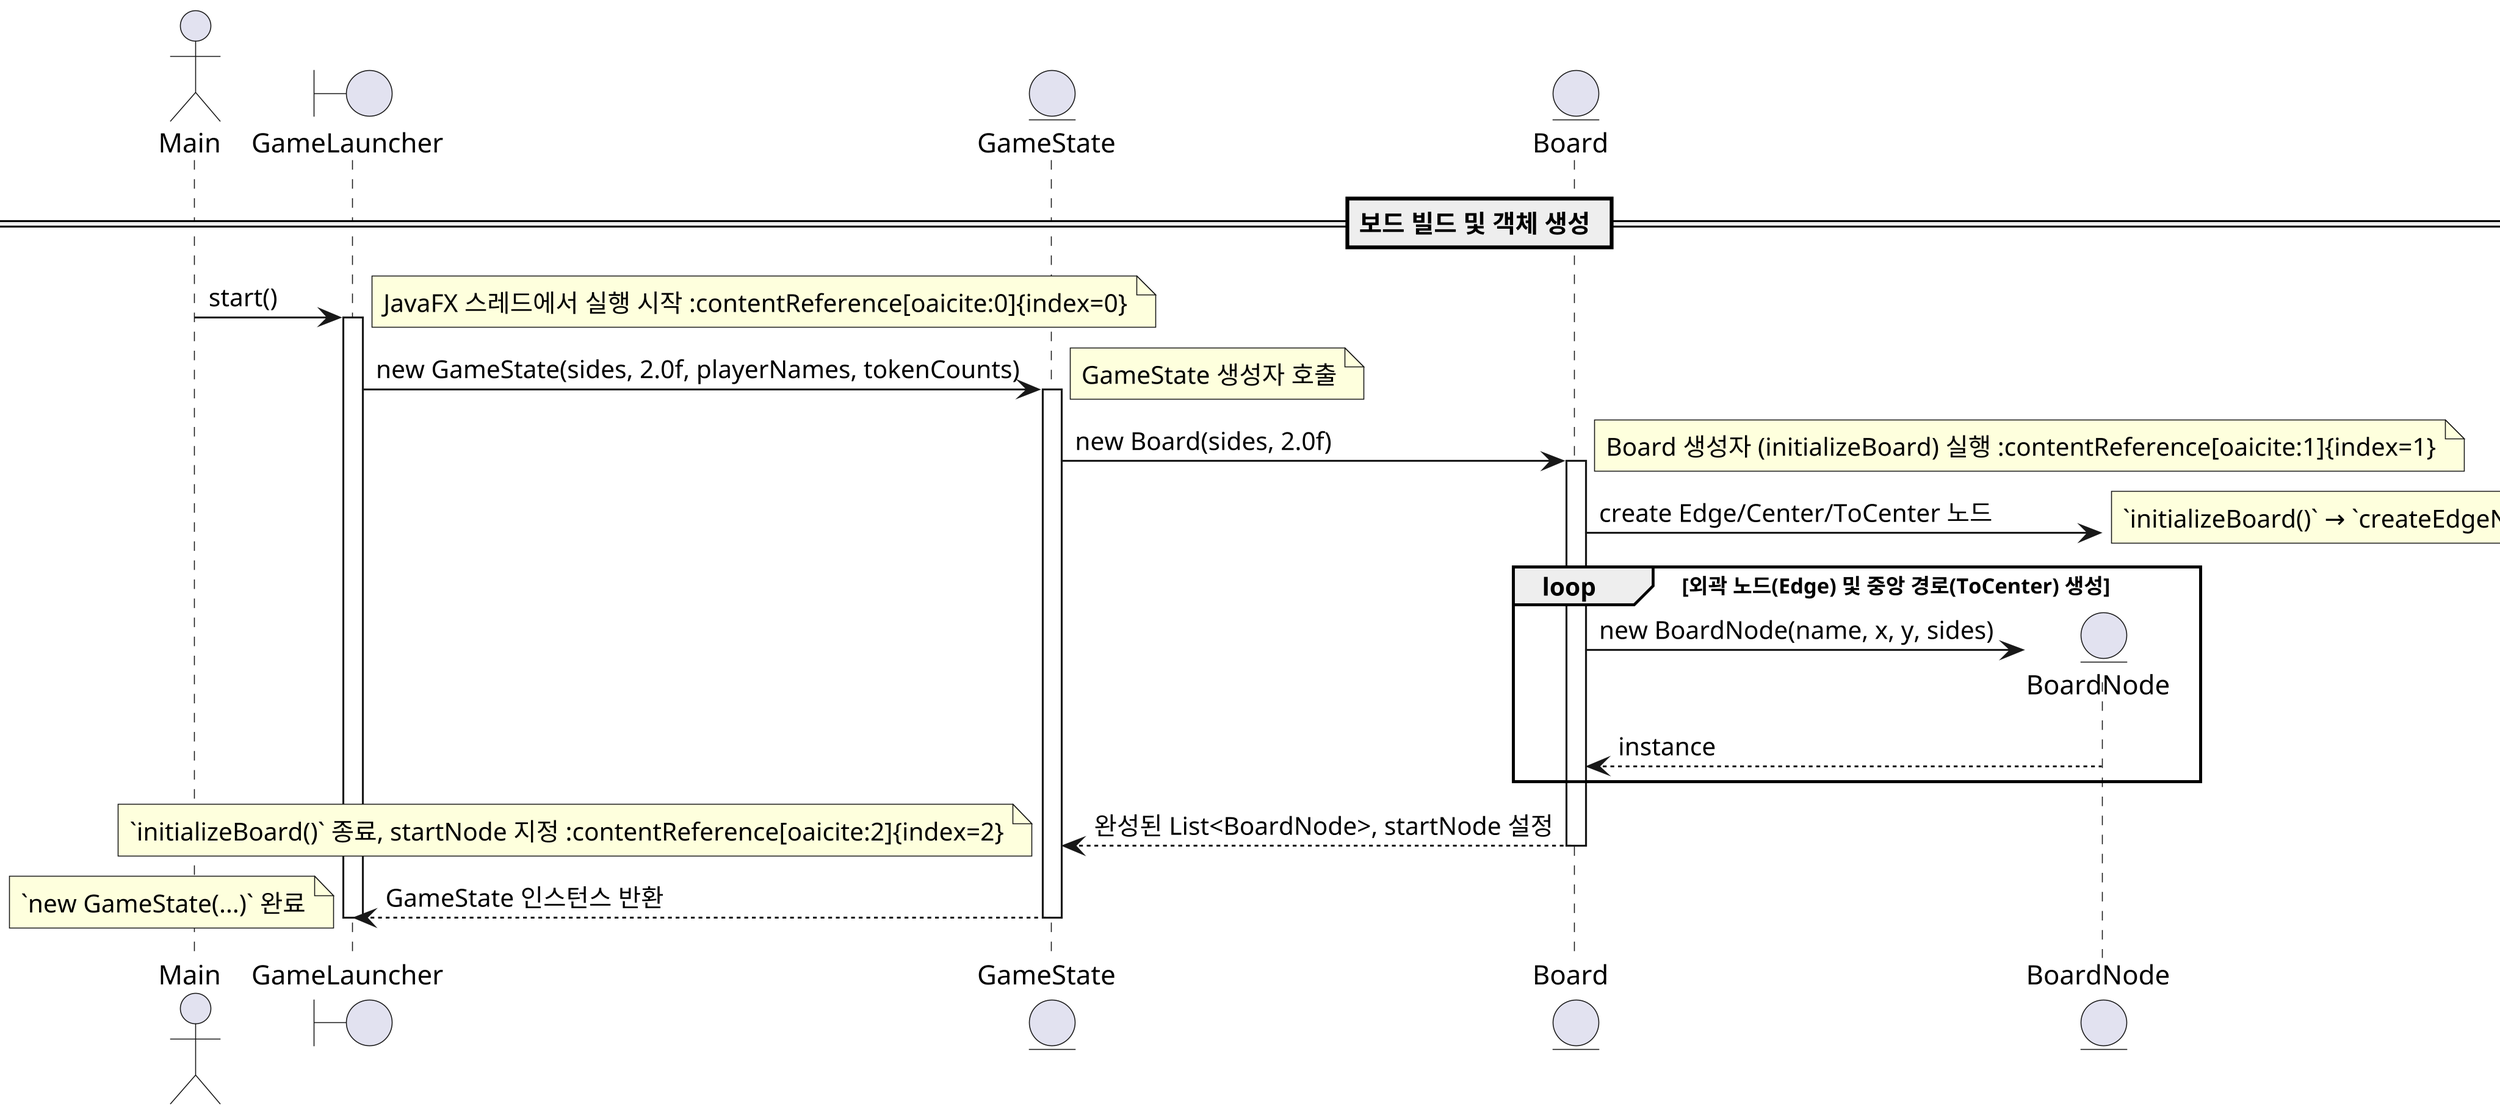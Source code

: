 @startuml
actor Main
boundary GameLauncher
entity GameState
entity Board
entity BoardNode
skinparam dpi 300
== 보드 빌드 및 객체 생성 ==
Main -> GameLauncher: start()
note right: JavaFX 스레드에서 실행 시작 :contentReference[oaicite:0]{index=0}
activate GameLauncher

GameLauncher -> GameState: new GameState(sides, 2.0f, playerNames, tokenCounts)
note right: GameState 생성자 호출
activate GameState

GameState -> Board: new Board(sides, 2.0f)
note right: Board 생성자 (initializeBoard) 실행 :contentReference[oaicite:1]{index=1}
activate Board

Board -> BoardNode: create Edge/Center/ToCenter 노드
note right: `initializeBoard()` → `createEdgeNodes()` → `new BoardNode(...)` 반복
loop 외곽 노드(Edge) 및 중앙 경로(ToCenter) 생성
    create BoardNode
    Board -> BoardNode: new BoardNode(name, x, y, sides)
    Board <-- BoardNode: instance
end

Board --> GameState: 완성된 List<BoardNode>, startNode 설정
note left: `initializeBoard()` 종료, startNode 지정 :contentReference[oaicite:2]{index=2}
deactivate Board

GameState --> GameLauncher: GameState 인스턴스 반환
note left: `new GameState(...)` 완료
deactivate GameState
deactivate GameLauncher
@enduml
